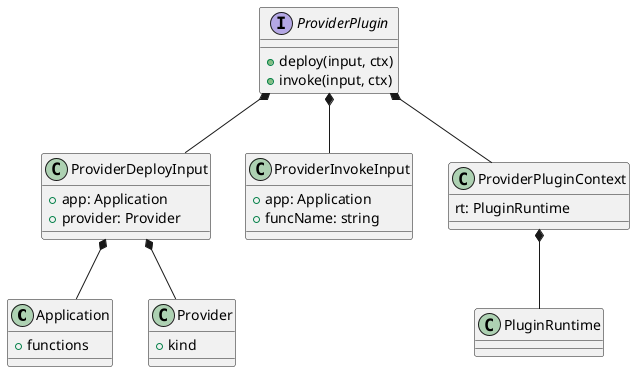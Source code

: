 @startuml provider-plugin

class Application {
  +functions
}
class Provider {
  +kind
}

class ProviderDeployInput {
  +app: Application
  +provider: Provider
}

ProviderDeployInput *-- Application
ProviderDeployInput *-- Provider

class ProviderInvokeInput {
  +app: Application
  +funcName: string
}

class PluginRuntime {}
class ProviderPluginContext {
  rt: PluginRuntime
}

ProviderPluginContext *-- PluginRuntime

interface ProviderPlugin {
  +deploy(input, ctx)
  +invoke(input, ctx)
}

ProviderPlugin *-- ProviderPluginContext
ProviderPlugin *-- ProviderDeployInput
ProviderPlugin *-- ProviderInvokeInput

@enduml